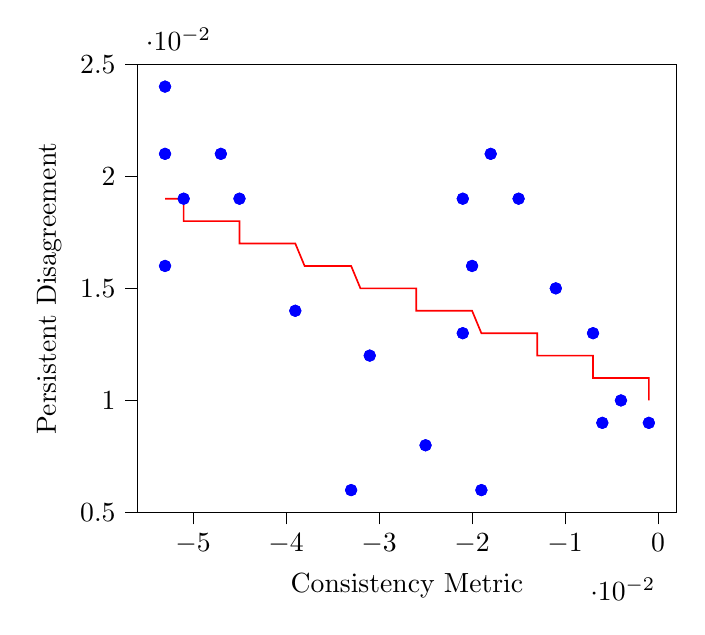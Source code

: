% This file was created with tikzplotlib v0.10.1.
\begin{tikzpicture}

\definecolor{darkgray176}{RGB}{176,176,176}

\begin{axis}[
tick align=outside,
tick pos=left,
x grid style={darkgray176},
xlabel={Consistency Metric},
xmin=-0.056, xmax=0.002,
xtick style={color=black},
y grid style={darkgray176},
ylabel={Persistent Disagreement},
ymin=0.005, ymax=0.025,
ytick style={color=black}
]
\addplot [draw=blue, fill=blue, mark=*, only marks]
table{%
x  y
-0.047 0.021
-0.045 0.019
-0.004 0.01
-0.019 0.006
-0.006 0.009
-0.021 0.013
-0.047 0.021
-0.011 0.015
-0.053 0.024
-0.021 0.019
-0.051 0.019
-0.018 0.021
-0.045 0.019
-0.011 0.015
-0.053 0.021
-0.02 0.016
-0.053 0.016
-0.015 0.019
-0.004 0.01
-0.053 0.024
-0.053 0.021
-0.025 0.008
-0.001 0.009
-0.039 0.014
-0.019 0.006
-0.021 0.019
-0.02 0.016
-0.025 0.008
-0.033 0.006
-0.007 0.013
-0.006 0.009
-0.051 0.019
-0.053 0.016
-0.001 0.009
-0.033 0.006
-0.031 0.012
-0.021 0.013
-0.018 0.021
-0.015 0.019
-0.039 0.014
-0.007 0.013
-0.031 0.012
};
\addplot [semithick, red]
table {%
-0.053 0.019
-0.053 0.019
-0.052 0.019
-0.052 0.019
-0.051 0.019
-0.051 0.018
-0.05 0.018
-0.05 0.018
-0.049 0.018
-0.049 0.018
-0.048 0.018
-0.047 0.018
-0.047 0.018
-0.046 0.018
-0.046 0.018
-0.045 0.018
-0.045 0.017
-0.044 0.017
-0.044 0.017
-0.043 0.017
-0.043 0.017
-0.042 0.017
-0.042 0.017
-0.041 0.017
-0.041 0.017
-0.04 0.017
-0.039 0.017
-0.039 0.017
-0.038 0.016
-0.038 0.016
-0.037 0.016
-0.037 0.016
-0.036 0.016
-0.036 0.016
-0.035 0.016
-0.035 0.016
-0.034 0.016
-0.034 0.016
-0.033 0.016
-0.033 0.016
-0.032 0.015
-0.031 0.015
-0.031 0.015
-0.03 0.015
-0.03 0.015
-0.029 0.015
-0.029 0.015
-0.028 0.015
-0.028 0.015
-0.027 0.015
-0.027 0.015
-0.026 0.015
-0.026 0.014
-0.025 0.014
-0.025 0.014
-0.024 0.014
-0.023 0.014
-0.023 0.014
-0.022 0.014
-0.022 0.014
-0.021 0.014
-0.021 0.014
-0.02 0.014
-0.02 0.014
-0.019 0.013
-0.019 0.013
-0.018 0.013
-0.018 0.013
-0.017 0.013
-0.017 0.013
-0.016 0.013
-0.015 0.013
-0.015 0.013
-0.014 0.013
-0.014 0.013
-0.013 0.013
-0.013 0.012
-0.012 0.012
-0.012 0.012
-0.011 0.012
-0.011 0.012
-0.01 0.012
-0.01 0.012
-0.009 0.012
-0.009 0.012
-0.008 0.012
-0.007 0.012
-0.007 0.011
-0.006 0.011
-0.006 0.011
-0.005 0.011
-0.005 0.011
-0.004 0.011
-0.004 0.011
-0.003 0.011
-0.003 0.011
-0.002 0.011
-0.002 0.011
-0.001 0.011
-0.001 0.01
};
\end{axis}

\end{tikzpicture}
